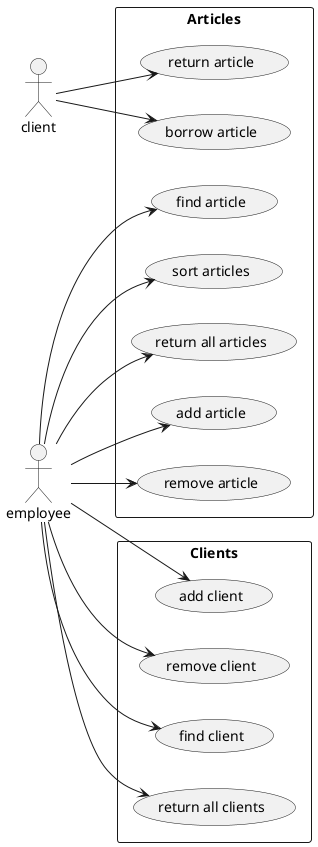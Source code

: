 @startuml
left to right direction

rectangle Articles {
(find article) as findArticle
(borrow article) as borrowArticle
(return article) as returnArticle
(add article) as addArticle
(remove article) as removeArticle
(sort articles) as sortArticle
(return all articles) as returnAllArticle
}

rectangle Clients {
(add client) as addClient
(remove client) as removeClient
(find client) as findClient
(return all clients) as returnAllClients
}

client --> borrowArticle
client --> returnArticle

employee --> addClient
employee --> removeClient
employee --> findClient

employee --> addArticle
employee --> removeArticle
employee --> findArticle
employee --> sortArticle
employee --> returnAllArticle
employee --> returnAllClients

@enduml